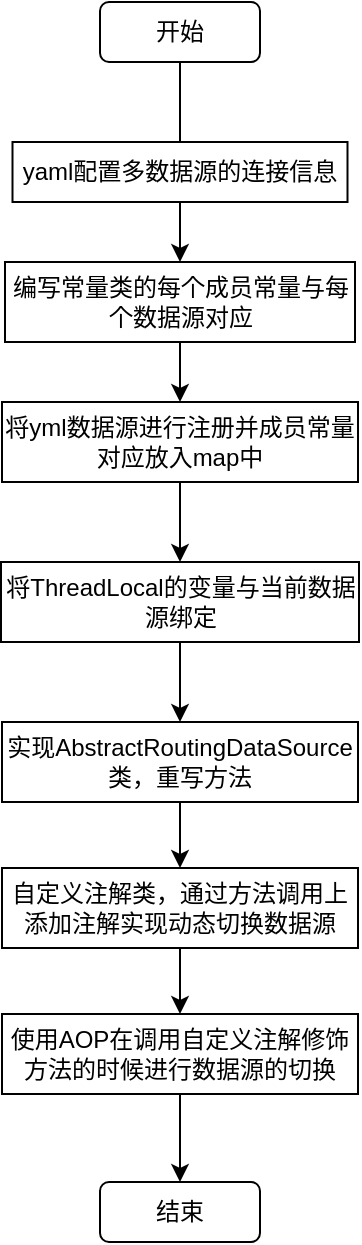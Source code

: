 <mxfile version="23.1.0" type="github">
  <diagram name="第 1 页" id="3UtF9YjXghsBeAw7bVjW">
    <mxGraphModel dx="977" dy="495" grid="0" gridSize="10" guides="1" tooltips="1" connect="1" arrows="1" fold="1" page="1" pageScale="1" pageWidth="827" pageHeight="1169" math="0" shadow="0">
      <root>
        <mxCell id="0" />
        <mxCell id="1" parent="0" />
        <mxCell id="55QKVpDyIuGKvpGjM4zQ-11" value="" style="edgeStyle=orthogonalEdgeStyle;rounded=0;orthogonalLoop=1;jettySize=auto;html=1;" parent="1" source="55QKVpDyIuGKvpGjM4zQ-1" target="55QKVpDyIuGKvpGjM4zQ-5" edge="1">
          <mxGeometry relative="1" as="geometry" />
        </mxCell>
        <mxCell id="55QKVpDyIuGKvpGjM4zQ-1" value="开始" style="rounded=1;whiteSpace=wrap;html=1;" parent="1" vertex="1">
          <mxGeometry x="330" y="50" width="80" height="30" as="geometry" />
        </mxCell>
        <mxCell id="55QKVpDyIuGKvpGjM4zQ-2" value="yaml配置多数据源的连接信息" style="rounded=0;whiteSpace=wrap;html=1;" parent="1" vertex="1">
          <mxGeometry x="286.25" y="120" width="167.5" height="30" as="geometry" />
        </mxCell>
        <mxCell id="55QKVpDyIuGKvpGjM4zQ-13" value="" style="edgeStyle=orthogonalEdgeStyle;rounded=0;orthogonalLoop=1;jettySize=auto;html=1;" parent="1" source="55QKVpDyIuGKvpGjM4zQ-3" target="55QKVpDyIuGKvpGjM4zQ-8" edge="1">
          <mxGeometry relative="1" as="geometry" />
        </mxCell>
        <mxCell id="55QKVpDyIuGKvpGjM4zQ-3" value="将yml数据源进行注册并成员常量对应放入map中" style="rounded=0;whiteSpace=wrap;html=1;" parent="1" vertex="1">
          <mxGeometry x="281" y="250" width="178" height="40" as="geometry" />
        </mxCell>
        <mxCell id="55QKVpDyIuGKvpGjM4zQ-16" style="edgeStyle=orthogonalEdgeStyle;rounded=0;orthogonalLoop=1;jettySize=auto;html=1;exitX=0.5;exitY=1;exitDx=0;exitDy=0;entryX=0.5;entryY=0;entryDx=0;entryDy=0;" parent="1" source="55QKVpDyIuGKvpGjM4zQ-5" target="55QKVpDyIuGKvpGjM4zQ-3" edge="1">
          <mxGeometry relative="1" as="geometry" />
        </mxCell>
        <mxCell id="55QKVpDyIuGKvpGjM4zQ-5" value="编写常量类的每个成员常量与每个数据源对应" style="rounded=0;whiteSpace=wrap;html=1;" parent="1" vertex="1">
          <mxGeometry x="282.5" y="180" width="175" height="40" as="geometry" />
        </mxCell>
        <mxCell id="55QKVpDyIuGKvpGjM4zQ-27" style="edgeStyle=orthogonalEdgeStyle;rounded=0;orthogonalLoop=1;jettySize=auto;html=1;exitX=0.5;exitY=1;exitDx=0;exitDy=0;entryX=0.5;entryY=0;entryDx=0;entryDy=0;" parent="1" source="55QKVpDyIuGKvpGjM4zQ-6" target="55QKVpDyIuGKvpGjM4zQ-9" edge="1">
          <mxGeometry relative="1" as="geometry" />
        </mxCell>
        <mxCell id="55QKVpDyIuGKvpGjM4zQ-6" value="自定义注解类，通过方法调用上添加注解实现动态切换数据源" style="rounded=0;whiteSpace=wrap;html=1;" parent="1" vertex="1">
          <mxGeometry x="281" y="483" width="178" height="40" as="geometry" />
        </mxCell>
        <mxCell id="55QKVpDyIuGKvpGjM4zQ-26" style="edgeStyle=orthogonalEdgeStyle;rounded=0;orthogonalLoop=1;jettySize=auto;html=1;exitX=0.5;exitY=1;exitDx=0;exitDy=0;entryX=0.5;entryY=0;entryDx=0;entryDy=0;" parent="1" source="55QKVpDyIuGKvpGjM4zQ-7" target="55QKVpDyIuGKvpGjM4zQ-6" edge="1">
          <mxGeometry relative="1" as="geometry" />
        </mxCell>
        <mxCell id="55QKVpDyIuGKvpGjM4zQ-7" value="实现AbstractRoutingDataSource类，重写方法" style="rounded=0;whiteSpace=wrap;html=1;" parent="1" vertex="1">
          <mxGeometry x="281" y="410" width="178" height="40" as="geometry" />
        </mxCell>
        <mxCell id="55QKVpDyIuGKvpGjM4zQ-17" style="edgeStyle=orthogonalEdgeStyle;rounded=0;orthogonalLoop=1;jettySize=auto;html=1;entryX=0.5;entryY=0;entryDx=0;entryDy=0;" parent="1" source="55QKVpDyIuGKvpGjM4zQ-8" target="55QKVpDyIuGKvpGjM4zQ-7" edge="1">
          <mxGeometry relative="1" as="geometry" />
        </mxCell>
        <mxCell id="55QKVpDyIuGKvpGjM4zQ-8" value="将ThreadLocal的变量与当前数据源绑定" style="rounded=0;whiteSpace=wrap;html=1;" parent="1" vertex="1">
          <mxGeometry x="280.5" y="330" width="179" height="40" as="geometry" />
        </mxCell>
        <mxCell id="55QKVpDyIuGKvpGjM4zQ-28" style="edgeStyle=orthogonalEdgeStyle;rounded=0;orthogonalLoop=1;jettySize=auto;html=1;exitX=0.5;exitY=1;exitDx=0;exitDy=0;entryX=0.5;entryY=0;entryDx=0;entryDy=0;" parent="1" source="55QKVpDyIuGKvpGjM4zQ-9" target="55QKVpDyIuGKvpGjM4zQ-10" edge="1">
          <mxGeometry relative="1" as="geometry" />
        </mxCell>
        <mxCell id="55QKVpDyIuGKvpGjM4zQ-9" value="使用AOP在调用自定义注解修饰方法的时候进行数据源的切换" style="rounded=0;whiteSpace=wrap;html=1;" parent="1" vertex="1">
          <mxGeometry x="281" y="556" width="178" height="40" as="geometry" />
        </mxCell>
        <mxCell id="55QKVpDyIuGKvpGjM4zQ-10" value="结束" style="rounded=1;whiteSpace=wrap;html=1;" parent="1" vertex="1">
          <mxGeometry x="330" y="640" width="80" height="30" as="geometry" />
        </mxCell>
      </root>
    </mxGraphModel>
  </diagram>
</mxfile>
